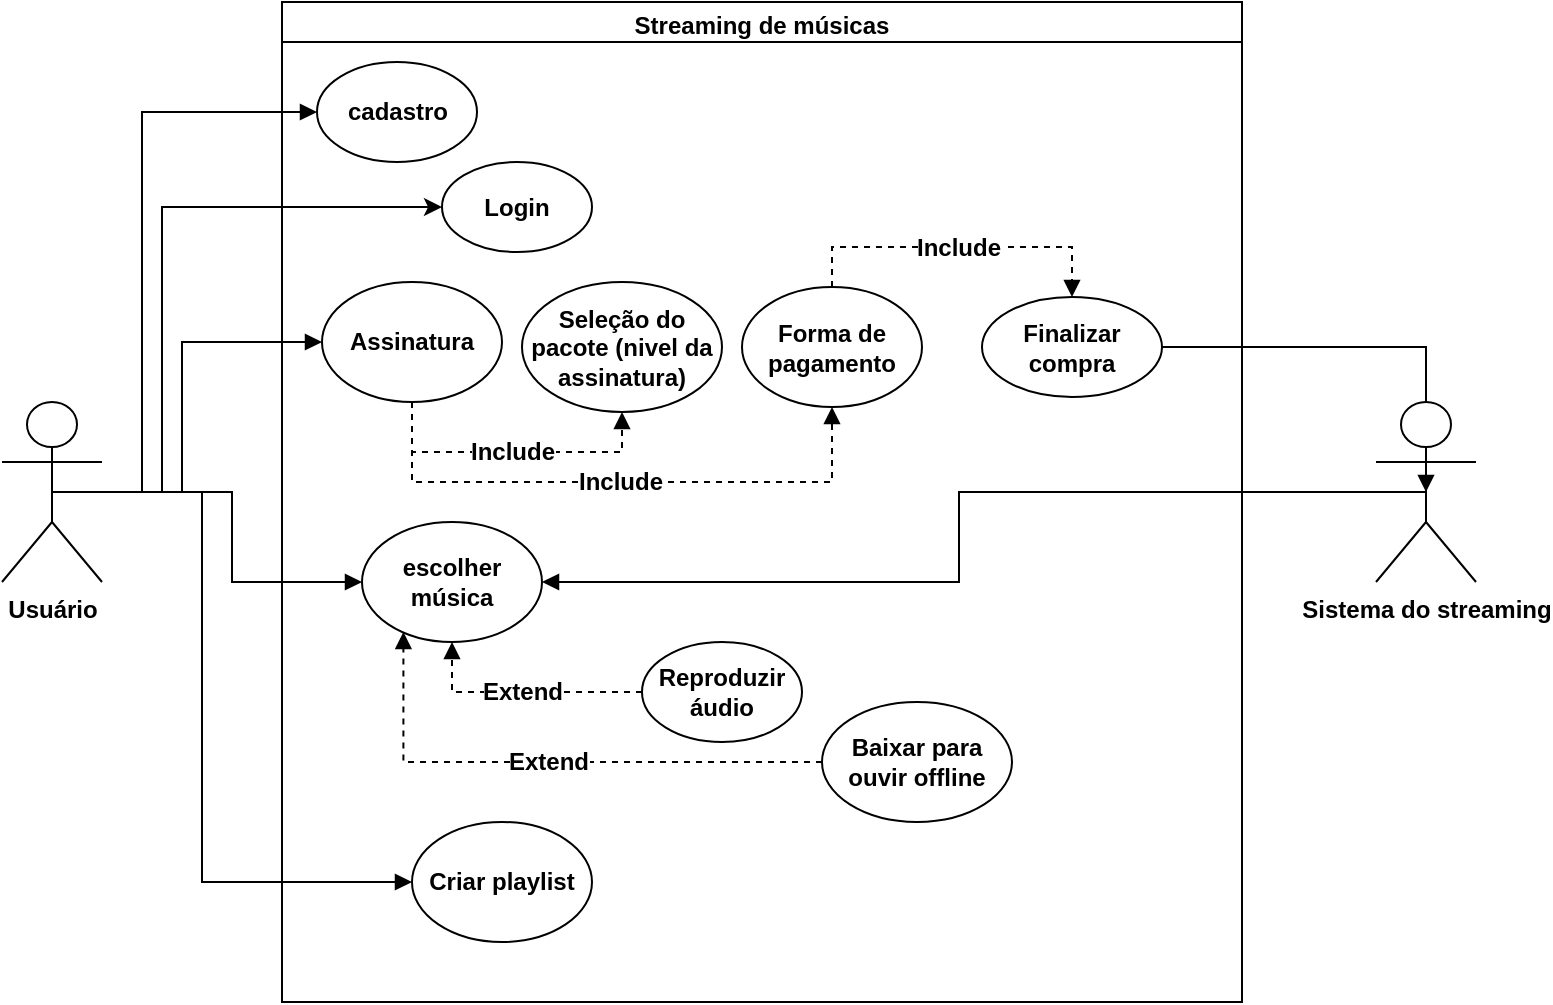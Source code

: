 <mxfile version="25.0.2">
  <diagram name="Página-1" id="cBYjKDVMAB-YzLPPOipa">
    <mxGraphModel dx="794" dy="519" grid="1" gridSize="10" guides="1" tooltips="1" connect="1" arrows="1" fold="1" page="1" pageScale="1" pageWidth="827" pageHeight="1169" math="0" shadow="0">
      <root>
        <mxCell id="0" />
        <mxCell id="1" parent="0" />
        <mxCell id="z0yy2qOdRcEUAaQ7B5-3-1" value="Streaming de músicas" style="swimlane;whiteSpace=wrap;html=1;fillStyle=auto;movable=0;resizable=0;rotatable=0;deletable=0;editable=0;locked=1;connectable=0;" vertex="1" parent="1">
          <mxGeometry x="230" y="280" width="480" height="500" as="geometry" />
        </mxCell>
        <mxCell id="z0yy2qOdRcEUAaQ7B5-3-2" value="" style="whiteSpace=wrap;html=1;aspect=fixed;fillStyle=auto;strokeColor=default;align=center;verticalAlign=middle;fontFamily=Helvetica;fontSize=12;fontColor=default;fontStyle=1;fillColor=default;movable=0;resizable=0;rotatable=0;deletable=0;editable=0;locked=1;connectable=0;" vertex="1" parent="z0yy2qOdRcEUAaQ7B5-3-1">
          <mxGeometry y="20" width="480" height="480" as="geometry" />
        </mxCell>
        <mxCell id="z0yy2qOdRcEUAaQ7B5-3-15" style="edgeStyle=orthogonalEdgeStyle;rounded=0;orthogonalLoop=1;jettySize=auto;html=1;exitX=0.5;exitY=0.5;exitDx=0;exitDy=0;exitPerimeter=0;entryX=0;entryY=0.5;entryDx=0;entryDy=0;fontFamily=Helvetica;fontSize=12;fontColor=default;fontStyle=1;endArrow=block;endFill=1;" edge="1" parent="1" source="z0yy2qOdRcEUAaQ7B5-3-3" target="z0yy2qOdRcEUAaQ7B5-3-9">
          <mxGeometry relative="1" as="geometry">
            <Array as="points">
              <mxPoint x="160" y="525" />
              <mxPoint x="160" y="335" />
            </Array>
          </mxGeometry>
        </mxCell>
        <mxCell id="z0yy2qOdRcEUAaQ7B5-3-35" style="edgeStyle=orthogonalEdgeStyle;rounded=0;orthogonalLoop=1;jettySize=auto;html=1;exitX=0.5;exitY=0.5;exitDx=0;exitDy=0;exitPerimeter=0;entryX=0;entryY=0.5;entryDx=0;entryDy=0;fontFamily=Helvetica;fontSize=12;fontColor=default;fontStyle=1;endArrow=block;endFill=1;" edge="1" parent="1" source="z0yy2qOdRcEUAaQ7B5-3-3" target="z0yy2qOdRcEUAaQ7B5-3-22">
          <mxGeometry relative="1" as="geometry">
            <Array as="points">
              <mxPoint x="180" y="525" />
              <mxPoint x="180" y="450" />
            </Array>
          </mxGeometry>
        </mxCell>
        <mxCell id="z0yy2qOdRcEUAaQ7B5-3-45" style="edgeStyle=orthogonalEdgeStyle;rounded=0;orthogonalLoop=1;jettySize=auto;html=1;exitX=0.5;exitY=0.5;exitDx=0;exitDy=0;exitPerimeter=0;entryX=0;entryY=0.5;entryDx=0;entryDy=0;fontFamily=Helvetica;fontSize=12;fontColor=default;fontStyle=1;" edge="1" parent="1" source="z0yy2qOdRcEUAaQ7B5-3-3" target="z0yy2qOdRcEUAaQ7B5-3-44">
          <mxGeometry relative="1" as="geometry">
            <Array as="points">
              <mxPoint x="170" y="525" />
              <mxPoint x="170" y="383" />
            </Array>
          </mxGeometry>
        </mxCell>
        <mxCell id="z0yy2qOdRcEUAaQ7B5-3-59" style="edgeStyle=orthogonalEdgeStyle;rounded=0;orthogonalLoop=1;jettySize=auto;html=1;entryX=0;entryY=0.5;entryDx=0;entryDy=0;fontFamily=Helvetica;fontSize=12;fontColor=default;fontStyle=1;endArrow=block;endFill=1;" edge="1" parent="1" source="z0yy2qOdRcEUAaQ7B5-3-3" target="z0yy2qOdRcEUAaQ7B5-3-46">
          <mxGeometry relative="1" as="geometry" />
        </mxCell>
        <mxCell id="z0yy2qOdRcEUAaQ7B5-3-62" style="edgeStyle=orthogonalEdgeStyle;rounded=0;orthogonalLoop=1;jettySize=auto;html=1;entryX=0;entryY=0.5;entryDx=0;entryDy=0;fontFamily=Helvetica;fontSize=12;fontColor=default;fontStyle=1;endArrow=block;endFill=1;" edge="1" parent="1" source="z0yy2qOdRcEUAaQ7B5-3-3" target="z0yy2qOdRcEUAaQ7B5-3-52">
          <mxGeometry relative="1" as="geometry">
            <Array as="points">
              <mxPoint x="190" y="525" />
              <mxPoint x="190" y="720" />
            </Array>
          </mxGeometry>
        </mxCell>
        <mxCell id="z0yy2qOdRcEUAaQ7B5-3-3" value="Usuário" style="shape=umlActor;verticalLabelPosition=bottom;verticalAlign=top;html=1;outlineConnect=0;fillStyle=auto;strokeColor=default;align=center;fontFamily=Helvetica;fontSize=12;fontColor=default;fontStyle=1;fillColor=default;" vertex="1" parent="1">
          <mxGeometry x="90" y="480" width="50" height="90" as="geometry" />
        </mxCell>
        <mxCell id="z0yy2qOdRcEUAaQ7B5-3-43" style="edgeStyle=orthogonalEdgeStyle;rounded=0;orthogonalLoop=1;jettySize=auto;html=1;exitX=1;exitY=0.5;exitDx=0;exitDy=0;entryX=0.5;entryY=0.5;entryDx=0;entryDy=0;fontFamily=Helvetica;fontSize=12;fontColor=default;fontStyle=1;entryPerimeter=0;endArrow=block;endFill=1;" edge="1" parent="1" source="z0yy2qOdRcEUAaQ7B5-3-27" target="z0yy2qOdRcEUAaQ7B5-3-7">
          <mxGeometry relative="1" as="geometry" />
        </mxCell>
        <mxCell id="z0yy2qOdRcEUAaQ7B5-3-54" style="edgeStyle=orthogonalEdgeStyle;rounded=0;orthogonalLoop=1;jettySize=auto;html=1;exitX=0.5;exitY=0.5;exitDx=0;exitDy=0;exitPerimeter=0;entryX=1;entryY=0.5;entryDx=0;entryDy=0;fontFamily=Helvetica;fontSize=12;fontColor=default;fontStyle=1;endArrow=block;endFill=1;" edge="1" parent="1" source="z0yy2qOdRcEUAaQ7B5-3-7" target="z0yy2qOdRcEUAaQ7B5-3-46">
          <mxGeometry relative="1" as="geometry" />
        </mxCell>
        <mxCell id="z0yy2qOdRcEUAaQ7B5-3-7" value="Sistema do streaming" style="shape=umlActor;verticalLabelPosition=bottom;verticalAlign=top;html=1;outlineConnect=0;fillStyle=auto;strokeColor=default;align=center;fontFamily=Helvetica;fontSize=12;fontColor=default;fontStyle=1;fillColor=default;" vertex="1" parent="1">
          <mxGeometry x="777" y="480" width="50" height="90" as="geometry" />
        </mxCell>
        <mxCell id="z0yy2qOdRcEUAaQ7B5-3-9" value="cadastro" style="ellipse;whiteSpace=wrap;html=1;fillStyle=auto;strokeColor=default;align=center;verticalAlign=middle;fontFamily=Helvetica;fontSize=12;fontColor=default;fontStyle=1;fillColor=default;" vertex="1" parent="1">
          <mxGeometry x="247.5" y="310" width="80" height="50" as="geometry" />
        </mxCell>
        <mxCell id="z0yy2qOdRcEUAaQ7B5-3-31" value="Include" style="edgeStyle=orthogonalEdgeStyle;rounded=0;orthogonalLoop=1;jettySize=auto;html=1;exitX=0.5;exitY=1;exitDx=0;exitDy=0;entryX=0.5;entryY=1;entryDx=0;entryDy=0;fontFamily=Helvetica;fontSize=12;fontColor=default;fontStyle=1;endArrow=block;endFill=1;dashed=1;" edge="1" parent="1" source="z0yy2qOdRcEUAaQ7B5-3-22" target="z0yy2qOdRcEUAaQ7B5-3-23">
          <mxGeometry relative="1" as="geometry" />
        </mxCell>
        <mxCell id="z0yy2qOdRcEUAaQ7B5-3-64" value="Include" style="edgeStyle=orthogonalEdgeStyle;rounded=0;orthogonalLoop=1;jettySize=auto;html=1;exitX=0.5;exitY=1;exitDx=0;exitDy=0;entryX=0.5;entryY=1;entryDx=0;entryDy=0;fontFamily=Helvetica;fontSize=12;fontColor=default;fontStyle=1;dashed=1;endArrow=block;endFill=1;" edge="1" parent="1" source="z0yy2qOdRcEUAaQ7B5-3-22" target="z0yy2qOdRcEUAaQ7B5-3-24">
          <mxGeometry relative="1" as="geometry">
            <Array as="points">
              <mxPoint x="295" y="520" />
              <mxPoint x="505" y="520" />
            </Array>
          </mxGeometry>
        </mxCell>
        <mxCell id="z0yy2qOdRcEUAaQ7B5-3-22" value="Assinatura" style="ellipse;whiteSpace=wrap;html=1;fillStyle=auto;strokeColor=default;align=center;verticalAlign=middle;fontFamily=Helvetica;fontSize=12;fontColor=default;fontStyle=1;fillColor=default;" vertex="1" parent="1">
          <mxGeometry x="250" y="420" width="90" height="60" as="geometry" />
        </mxCell>
        <mxCell id="z0yy2qOdRcEUAaQ7B5-3-23" value="Seleção do pacote (nivel da assinatura)" style="ellipse;whiteSpace=wrap;html=1;fillStyle=auto;strokeColor=default;align=center;verticalAlign=middle;fontFamily=Helvetica;fontSize=12;fontColor=default;fontStyle=1;fillColor=default;" vertex="1" parent="1">
          <mxGeometry x="350" y="420" width="100" height="65" as="geometry" />
        </mxCell>
        <mxCell id="z0yy2qOdRcEUAaQ7B5-3-65" value="Include" style="edgeStyle=orthogonalEdgeStyle;rounded=0;orthogonalLoop=1;jettySize=auto;html=1;exitX=0.5;exitY=0;exitDx=0;exitDy=0;entryX=0.5;entryY=0;entryDx=0;entryDy=0;fontFamily=Helvetica;fontSize=12;fontColor=default;fontStyle=1;dashed=1;endArrow=block;endFill=1;" edge="1" parent="1" source="z0yy2qOdRcEUAaQ7B5-3-24" target="z0yy2qOdRcEUAaQ7B5-3-27">
          <mxGeometry relative="1" as="geometry" />
        </mxCell>
        <mxCell id="z0yy2qOdRcEUAaQ7B5-3-24" value="Forma de pagamento" style="ellipse;whiteSpace=wrap;html=1;fillStyle=auto;strokeColor=default;align=center;verticalAlign=middle;fontFamily=Helvetica;fontSize=12;fontColor=default;fontStyle=1;fillColor=default;" vertex="1" parent="1">
          <mxGeometry x="460" y="422.5" width="90" height="60" as="geometry" />
        </mxCell>
        <mxCell id="z0yy2qOdRcEUAaQ7B5-3-27" value="Finalizar compra" style="ellipse;whiteSpace=wrap;html=1;fillStyle=auto;strokeColor=default;align=center;verticalAlign=middle;fontFamily=Helvetica;fontSize=12;fontColor=default;fontStyle=1;fillColor=default;" vertex="1" parent="1">
          <mxGeometry x="580" y="427.5" width="90" height="50" as="geometry" />
        </mxCell>
        <mxCell id="z0yy2qOdRcEUAaQ7B5-3-44" value="Login" style="ellipse;whiteSpace=wrap;html=1;fillStyle=auto;strokeColor=default;align=center;verticalAlign=middle;fontFamily=Helvetica;fontSize=12;fontColor=default;fontStyle=1;fillColor=default;" vertex="1" parent="1">
          <mxGeometry x="310" y="360" width="75" height="45" as="geometry" />
        </mxCell>
        <mxCell id="z0yy2qOdRcEUAaQ7B5-3-46" value="escolher música" style="ellipse;whiteSpace=wrap;html=1;fillStyle=auto;strokeColor=default;align=center;verticalAlign=middle;fontFamily=Helvetica;fontSize=12;fontColor=default;fontStyle=1;fillColor=default;" vertex="1" parent="1">
          <mxGeometry x="270" y="540" width="90" height="60" as="geometry" />
        </mxCell>
        <mxCell id="z0yy2qOdRcEUAaQ7B5-3-47" value="Baixar para ouvir offline" style="ellipse;whiteSpace=wrap;html=1;fillStyle=auto;strokeColor=default;align=center;verticalAlign=middle;fontFamily=Helvetica;fontSize=12;fontColor=default;fontStyle=1;fillColor=default;" vertex="1" parent="1">
          <mxGeometry x="500" y="630" width="95" height="60" as="geometry" />
        </mxCell>
        <mxCell id="z0yy2qOdRcEUAaQ7B5-3-52" value="Criar playlist" style="ellipse;whiteSpace=wrap;html=1;fillStyle=auto;strokeColor=default;align=center;verticalAlign=middle;fontFamily=Helvetica;fontSize=12;fontColor=default;fontStyle=1;fillColor=default;" vertex="1" parent="1">
          <mxGeometry x="295" y="690" width="90" height="60" as="geometry" />
        </mxCell>
        <mxCell id="z0yy2qOdRcEUAaQ7B5-3-60" value="Extend" style="edgeStyle=orthogonalEdgeStyle;rounded=0;orthogonalLoop=1;jettySize=auto;html=1;entryX=0.5;entryY=1;entryDx=0;entryDy=0;fontFamily=Helvetica;fontSize=12;fontColor=default;fontStyle=1;dashed=1;endArrow=block;endFill=1;" edge="1" parent="1" source="z0yy2qOdRcEUAaQ7B5-3-57" target="z0yy2qOdRcEUAaQ7B5-3-46">
          <mxGeometry relative="1" as="geometry" />
        </mxCell>
        <mxCell id="z0yy2qOdRcEUAaQ7B5-3-57" value="Reproduzir áudio" style="ellipse;whiteSpace=wrap;html=1;fillStyle=auto;strokeColor=default;align=center;verticalAlign=middle;fontFamily=Helvetica;fontSize=12;fontColor=default;fontStyle=1;fillColor=default;" vertex="1" parent="1">
          <mxGeometry x="410" y="600" width="80" height="50" as="geometry" />
        </mxCell>
        <mxCell id="z0yy2qOdRcEUAaQ7B5-3-61" value="Extend" style="edgeStyle=orthogonalEdgeStyle;rounded=0;orthogonalLoop=1;jettySize=auto;html=1;entryX=0.23;entryY=0.917;entryDx=0;entryDy=0;entryPerimeter=0;fontFamily=Helvetica;fontSize=12;fontColor=default;fontStyle=1;dashed=1;endArrow=block;endFill=1;" edge="1" parent="1" source="z0yy2qOdRcEUAaQ7B5-3-47" target="z0yy2qOdRcEUAaQ7B5-3-46">
          <mxGeometry relative="1" as="geometry" />
        </mxCell>
      </root>
    </mxGraphModel>
  </diagram>
</mxfile>
